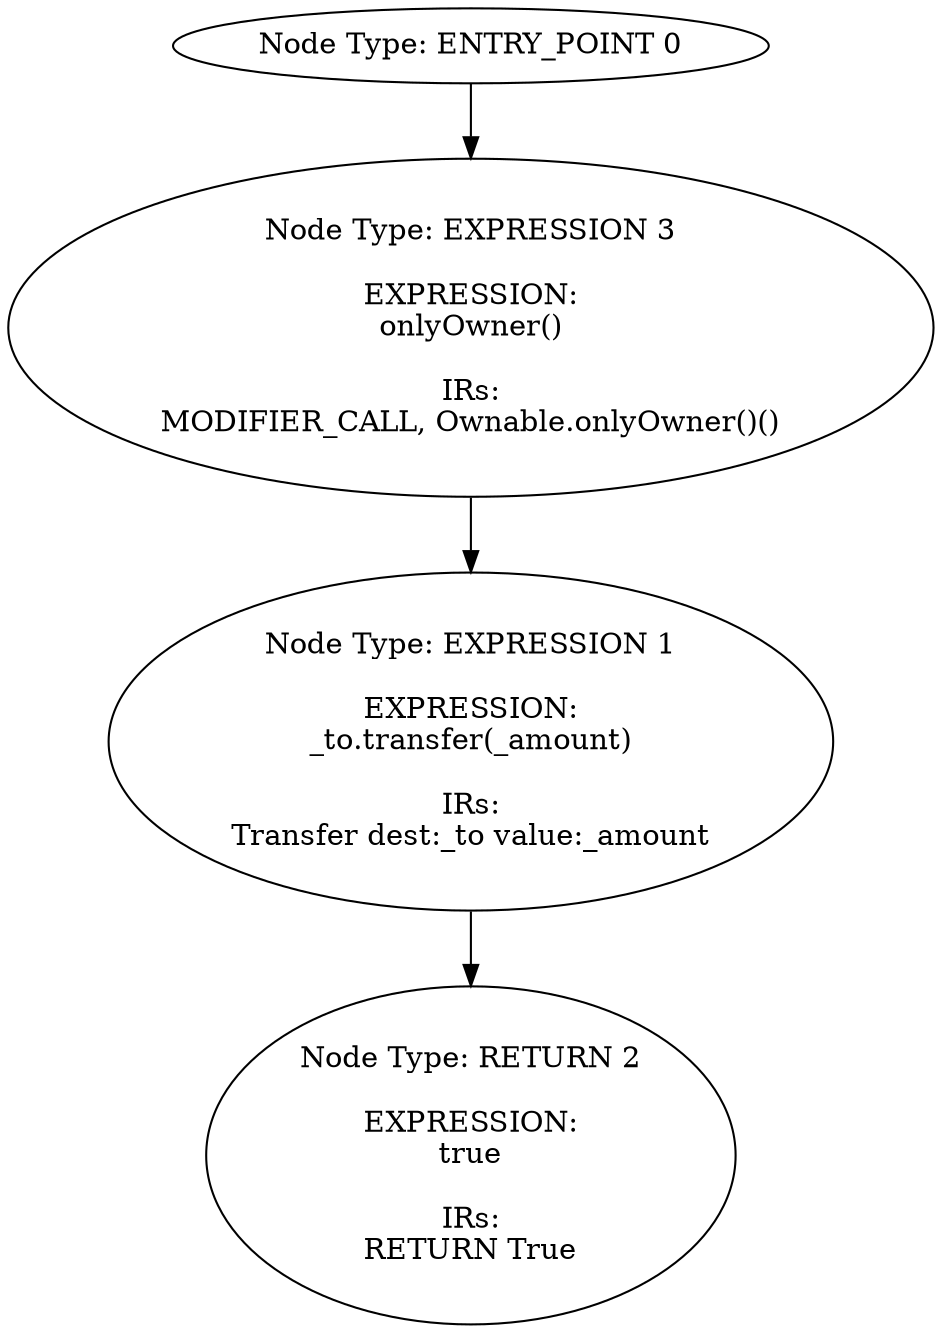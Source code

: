 digraph{
0[label="Node Type: ENTRY_POINT 0
"];
0->3;
1[label="Node Type: EXPRESSION 1

EXPRESSION:
_to.transfer(_amount)

IRs:
Transfer dest:_to value:_amount"];
1->2;
2[label="Node Type: RETURN 2

EXPRESSION:
true

IRs:
RETURN True"];
3[label="Node Type: EXPRESSION 3

EXPRESSION:
onlyOwner()

IRs:
MODIFIER_CALL, Ownable.onlyOwner()()"];
3->1;
}
